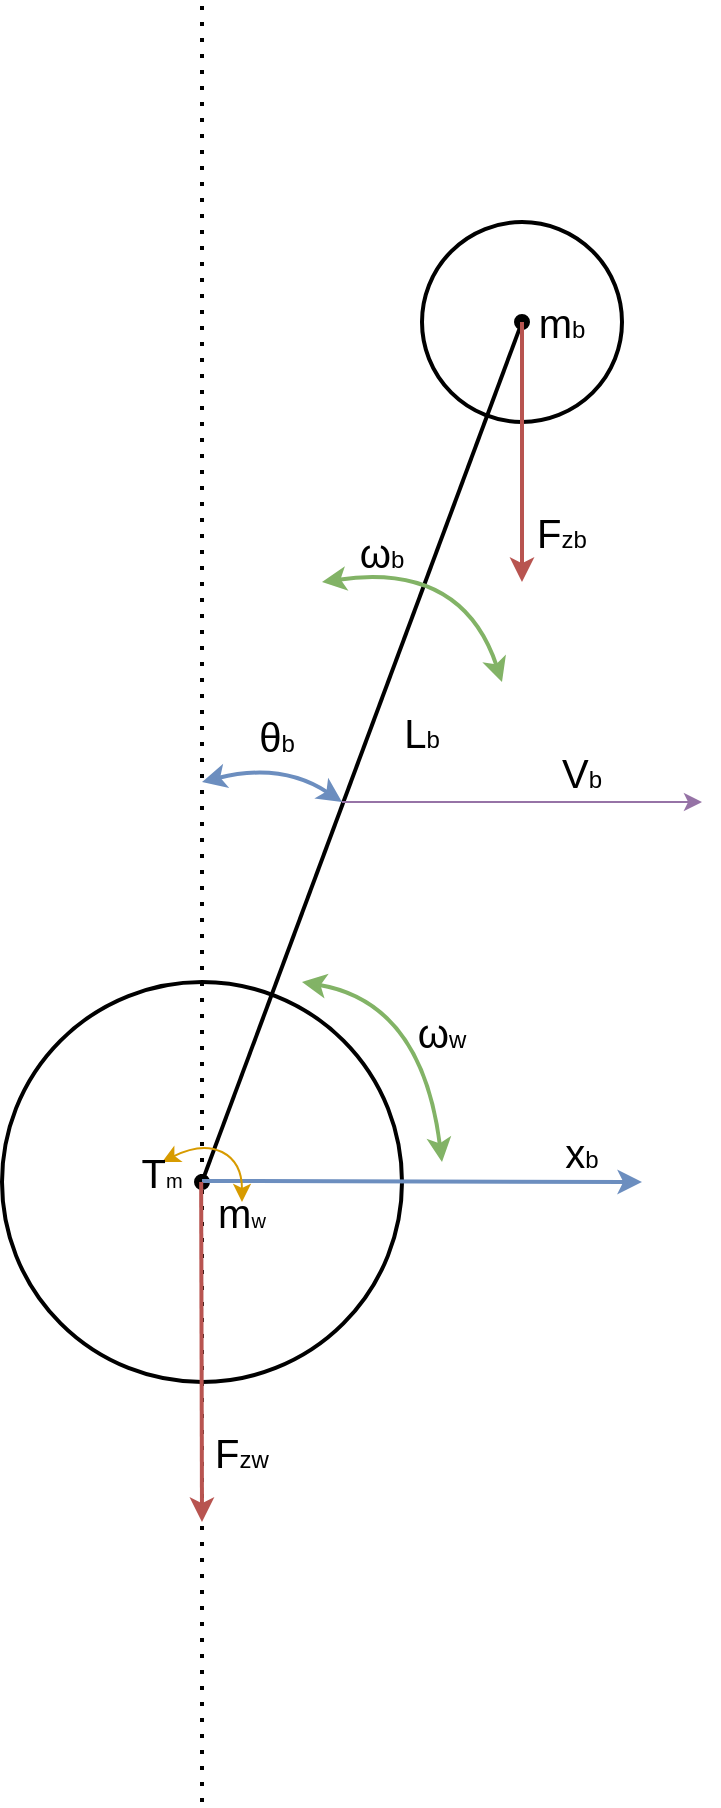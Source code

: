 <mxfile version="21.6.5" type="device">
  <diagram name="Page-1" id="zjEMur1K_8aeKAYggFF7">
    <mxGraphModel dx="1121" dy="1993" grid="0" gridSize="10" guides="1" tooltips="1" connect="1" arrows="1" fold="1" page="1" pageScale="1" pageWidth="827" pageHeight="1169" math="0" shadow="0">
      <root>
        <mxCell id="0" />
        <mxCell id="1" parent="0" />
        <mxCell id="XUEe4DaNQcop1OyeXUk5-1" value="" style="ellipse;whiteSpace=wrap;html=1;aspect=fixed;strokeWidth=2;" vertex="1" parent="1">
          <mxGeometry x="200" y="470" width="200" height="200" as="geometry" />
        </mxCell>
        <mxCell id="XUEe4DaNQcop1OyeXUk5-3" value="" style="ellipse;whiteSpace=wrap;html=1;aspect=fixed;strokeWidth=2;" vertex="1" parent="1">
          <mxGeometry x="410" y="90" width="100" height="100" as="geometry" />
        </mxCell>
        <mxCell id="XUEe4DaNQcop1OyeXUk5-4" value="" style="endArrow=oval;html=1;rounded=0;exitX=0.5;exitY=0.5;exitDx=0;exitDy=0;exitPerimeter=0;entryX=0.5;entryY=0.5;entryDx=0;entryDy=0;entryPerimeter=0;startArrow=oval;startFill=1;endFill=1;strokeWidth=2;" edge="1" parent="1" source="XUEe4DaNQcop1OyeXUk5-1" target="XUEe4DaNQcop1OyeXUk5-3">
          <mxGeometry width="50" height="50" relative="1" as="geometry">
            <mxPoint x="390" y="450" as="sourcePoint" />
            <mxPoint x="440" y="400" as="targetPoint" />
          </mxGeometry>
        </mxCell>
        <mxCell id="XUEe4DaNQcop1OyeXUk5-5" value="" style="endArrow=classic;html=1;rounded=0;fillColor=#dae8fc;strokeColor=#6c8ebf;entryX=1;entryY=1;entryDx=0;entryDy=0;strokeWidth=2;" edge="1" parent="1" target="XUEe4DaNQcop1OyeXUk5-16">
          <mxGeometry width="50" height="50" relative="1" as="geometry">
            <mxPoint x="300" y="569.5" as="sourcePoint" />
            <mxPoint x="570" y="570" as="targetPoint" />
          </mxGeometry>
        </mxCell>
        <mxCell id="XUEe4DaNQcop1OyeXUk5-6" value="" style="endArrow=none;dashed=1;html=1;dashPattern=1 3;strokeWidth=2;rounded=0;" edge="1" parent="1">
          <mxGeometry width="50" height="50" relative="1" as="geometry">
            <mxPoint x="300" y="880" as="sourcePoint" />
            <mxPoint x="300" y="-20" as="targetPoint" />
          </mxGeometry>
        </mxCell>
        <mxCell id="XUEe4DaNQcop1OyeXUk5-8" value="&lt;font style=&quot;font-size: 20px;&quot;&gt;m&lt;/font&gt;b" style="text;html=1;strokeColor=none;fillColor=none;align=center;verticalAlign=middle;whiteSpace=wrap;rounded=0;" vertex="1" parent="1">
          <mxGeometry x="450" y="125" width="60" height="30" as="geometry" />
        </mxCell>
        <mxCell id="XUEe4DaNQcop1OyeXUk5-9" value="&lt;font style=&quot;font-size: 20px;&quot;&gt;m&lt;/font&gt;&lt;font size=&quot;1&quot; style=&quot;&quot;&gt;w&lt;/font&gt;" style="text;html=1;strokeColor=none;fillColor=none;align=center;verticalAlign=middle;whiteSpace=wrap;rounded=0;" vertex="1" parent="1">
          <mxGeometry x="290" y="570" width="60" height="30" as="geometry" />
        </mxCell>
        <mxCell id="XUEe4DaNQcop1OyeXUk5-11" value="" style="curved=1;endArrow=classic;html=1;rounded=0;startArrow=classic;startFill=1;fillColor=#dae8fc;strokeColor=#6c8ebf;strokeWidth=2;" edge="1" parent="1">
          <mxGeometry width="50" height="50" relative="1" as="geometry">
            <mxPoint x="370" y="380" as="sourcePoint" />
            <mxPoint x="300" y="370" as="targetPoint" />
            <Array as="points">
              <mxPoint x="340" y="360" />
            </Array>
          </mxGeometry>
        </mxCell>
        <mxCell id="XUEe4DaNQcop1OyeXUk5-12" value="&lt;font style=&quot;font-size: 20px;&quot;&gt;θ&lt;/font&gt;b&lt;span style=&quot;background-color: rgb(255, 255, 255); color: transparent; font-family: sans-serif; font-size: 8.694px; text-align: start;&quot;&gt;b&lt;/span&gt;&lt;br&gt;&lt;div&gt;&lt;br&gt;&lt;/div&gt;" style="text;html=1;strokeColor=none;fillColor=none;align=center;verticalAlign=middle;whiteSpace=wrap;rounded=0;" vertex="1" parent="1">
          <mxGeometry x="310" y="340" width="60" height="30" as="geometry" />
        </mxCell>
        <mxCell id="XUEe4DaNQcop1OyeXUk5-15" value="&lt;font style=&quot;font-size: 20px;&quot;&gt;L&lt;/font&gt;b" style="text;html=1;strokeColor=none;fillColor=none;align=center;verticalAlign=middle;whiteSpace=wrap;rounded=0;" vertex="1" parent="1">
          <mxGeometry x="380" y="330" width="60" height="30" as="geometry" />
        </mxCell>
        <mxCell id="XUEe4DaNQcop1OyeXUk5-16" value="&lt;span style=&quot;font-size: 20px;&quot;&gt;x&lt;/span&gt;b" style="text;html=1;strokeColor=none;fillColor=none;align=center;verticalAlign=middle;whiteSpace=wrap;rounded=0;" vertex="1" parent="1">
          <mxGeometry x="460" y="540" width="60" height="30" as="geometry" />
        </mxCell>
        <mxCell id="XUEe4DaNQcop1OyeXUk5-17" value="" style="endArrow=classic;html=1;rounded=0;fillColor=#f8cecc;strokeColor=#b85450;strokeWidth=2;" edge="1" parent="1">
          <mxGeometry width="50" height="50" relative="1" as="geometry">
            <mxPoint x="460" y="140" as="sourcePoint" />
            <mxPoint x="460" y="270" as="targetPoint" />
          </mxGeometry>
        </mxCell>
        <mxCell id="XUEe4DaNQcop1OyeXUk5-19" value="&lt;font style=&quot;font-size: 20px;&quot;&gt;F&lt;/font&gt;zb" style="text;html=1;strokeColor=none;fillColor=none;align=center;verticalAlign=middle;whiteSpace=wrap;rounded=0;" vertex="1" parent="1">
          <mxGeometry x="450" y="230" width="60" height="30" as="geometry" />
        </mxCell>
        <mxCell id="XUEe4DaNQcop1OyeXUk5-20" value="" style="endArrow=classic;html=1;rounded=0;fillColor=#f8cecc;strokeColor=#b85450;strokeWidth=2;" edge="1" parent="1">
          <mxGeometry width="50" height="50" relative="1" as="geometry">
            <mxPoint x="299.58" y="570" as="sourcePoint" />
            <mxPoint x="300" y="740" as="targetPoint" />
          </mxGeometry>
        </mxCell>
        <mxCell id="XUEe4DaNQcop1OyeXUk5-21" value="&lt;font style=&quot;font-size: 20px;&quot;&gt;F&lt;/font&gt;zw" style="text;html=1;strokeColor=none;fillColor=none;align=center;verticalAlign=middle;whiteSpace=wrap;rounded=0;" vertex="1" parent="1">
          <mxGeometry x="290" y="690" width="60" height="30" as="geometry" />
        </mxCell>
        <mxCell id="XUEe4DaNQcop1OyeXUk5-23" value="" style="curved=1;endArrow=classic;html=1;rounded=0;startArrow=classic;startFill=1;fillColor=#d5e8d4;strokeColor=#82b366;strokeWidth=2;" edge="1" parent="1">
          <mxGeometry width="50" height="50" relative="1" as="geometry">
            <mxPoint x="450" y="320" as="sourcePoint" />
            <mxPoint x="360" y="270" as="targetPoint" />
            <Array as="points">
              <mxPoint x="430" y="260" />
            </Array>
          </mxGeometry>
        </mxCell>
        <mxCell id="XUEe4DaNQcop1OyeXUk5-25" value="&lt;font style=&quot;font-size: 20px;&quot;&gt;ω&lt;/font&gt;b" style="text;html=1;strokeColor=none;fillColor=none;align=center;verticalAlign=middle;whiteSpace=wrap;rounded=0;" vertex="1" parent="1">
          <mxGeometry x="360" y="240" width="60" height="30" as="geometry" />
        </mxCell>
        <mxCell id="XUEe4DaNQcop1OyeXUk5-26" value="" style="curved=1;endArrow=classic;html=1;rounded=0;startArrow=classic;startFill=1;fillColor=#d5e8d4;strokeColor=#82b366;strokeWidth=2;" edge="1" parent="1">
          <mxGeometry width="50" height="50" relative="1" as="geometry">
            <mxPoint x="420" y="560" as="sourcePoint" />
            <mxPoint x="350" y="470" as="targetPoint" />
            <Array as="points">
              <mxPoint x="410" y="480" />
            </Array>
          </mxGeometry>
        </mxCell>
        <mxCell id="XUEe4DaNQcop1OyeXUk5-27" value="&lt;font style=&quot;font-size: 20px;&quot;&gt;ω&lt;/font&gt;&lt;font style=&quot;font-size: 12px;&quot;&gt;w&lt;/font&gt;" style="text;html=1;strokeColor=none;fillColor=none;align=center;verticalAlign=middle;whiteSpace=wrap;rounded=0;" vertex="1" parent="1">
          <mxGeometry x="390" y="480" width="60" height="30" as="geometry" />
        </mxCell>
        <mxCell id="XUEe4DaNQcop1OyeXUk5-29" value="" style="curved=1;endArrow=classic;html=1;rounded=0;startArrow=classic;startFill=1;fillColor=#ffe6cc;strokeColor=#d79b00;strokeWidth=1;" edge="1" parent="1">
          <mxGeometry width="50" height="50" relative="1" as="geometry">
            <mxPoint x="320" y="580" as="sourcePoint" />
            <mxPoint x="280" y="560" as="targetPoint" />
            <Array as="points">
              <mxPoint x="320" y="560" />
              <mxPoint x="300" y="550" />
              <mxPoint x="280" y="560" />
            </Array>
          </mxGeometry>
        </mxCell>
        <mxCell id="XUEe4DaNQcop1OyeXUk5-30" value="&lt;span style=&quot;font-size: 20px;&quot;&gt;T&lt;/span&gt;&lt;font size=&quot;1&quot;&gt;m&lt;/font&gt;" style="text;html=1;strokeColor=none;fillColor=none;align=center;verticalAlign=middle;whiteSpace=wrap;rounded=0;" vertex="1" parent="1">
          <mxGeometry x="250" y="550" width="60" height="30" as="geometry" />
        </mxCell>
        <mxCell id="XUEe4DaNQcop1OyeXUk5-33" value="" style="endArrow=classic;html=1;rounded=0;fillColor=#e1d5e7;strokeColor=#9673a6;" edge="1" parent="1">
          <mxGeometry width="50" height="50" relative="1" as="geometry">
            <mxPoint x="370" y="380" as="sourcePoint" />
            <mxPoint x="550" y="380" as="targetPoint" />
          </mxGeometry>
        </mxCell>
        <mxCell id="XUEe4DaNQcop1OyeXUk5-34" value="&lt;span style=&quot;font-size: 20px;&quot;&gt;V&lt;/span&gt;b" style="text;html=1;strokeColor=none;fillColor=none;align=center;verticalAlign=middle;whiteSpace=wrap;rounded=0;" vertex="1" parent="1">
          <mxGeometry x="460" y="350" width="60" height="30" as="geometry" />
        </mxCell>
      </root>
    </mxGraphModel>
  </diagram>
</mxfile>
